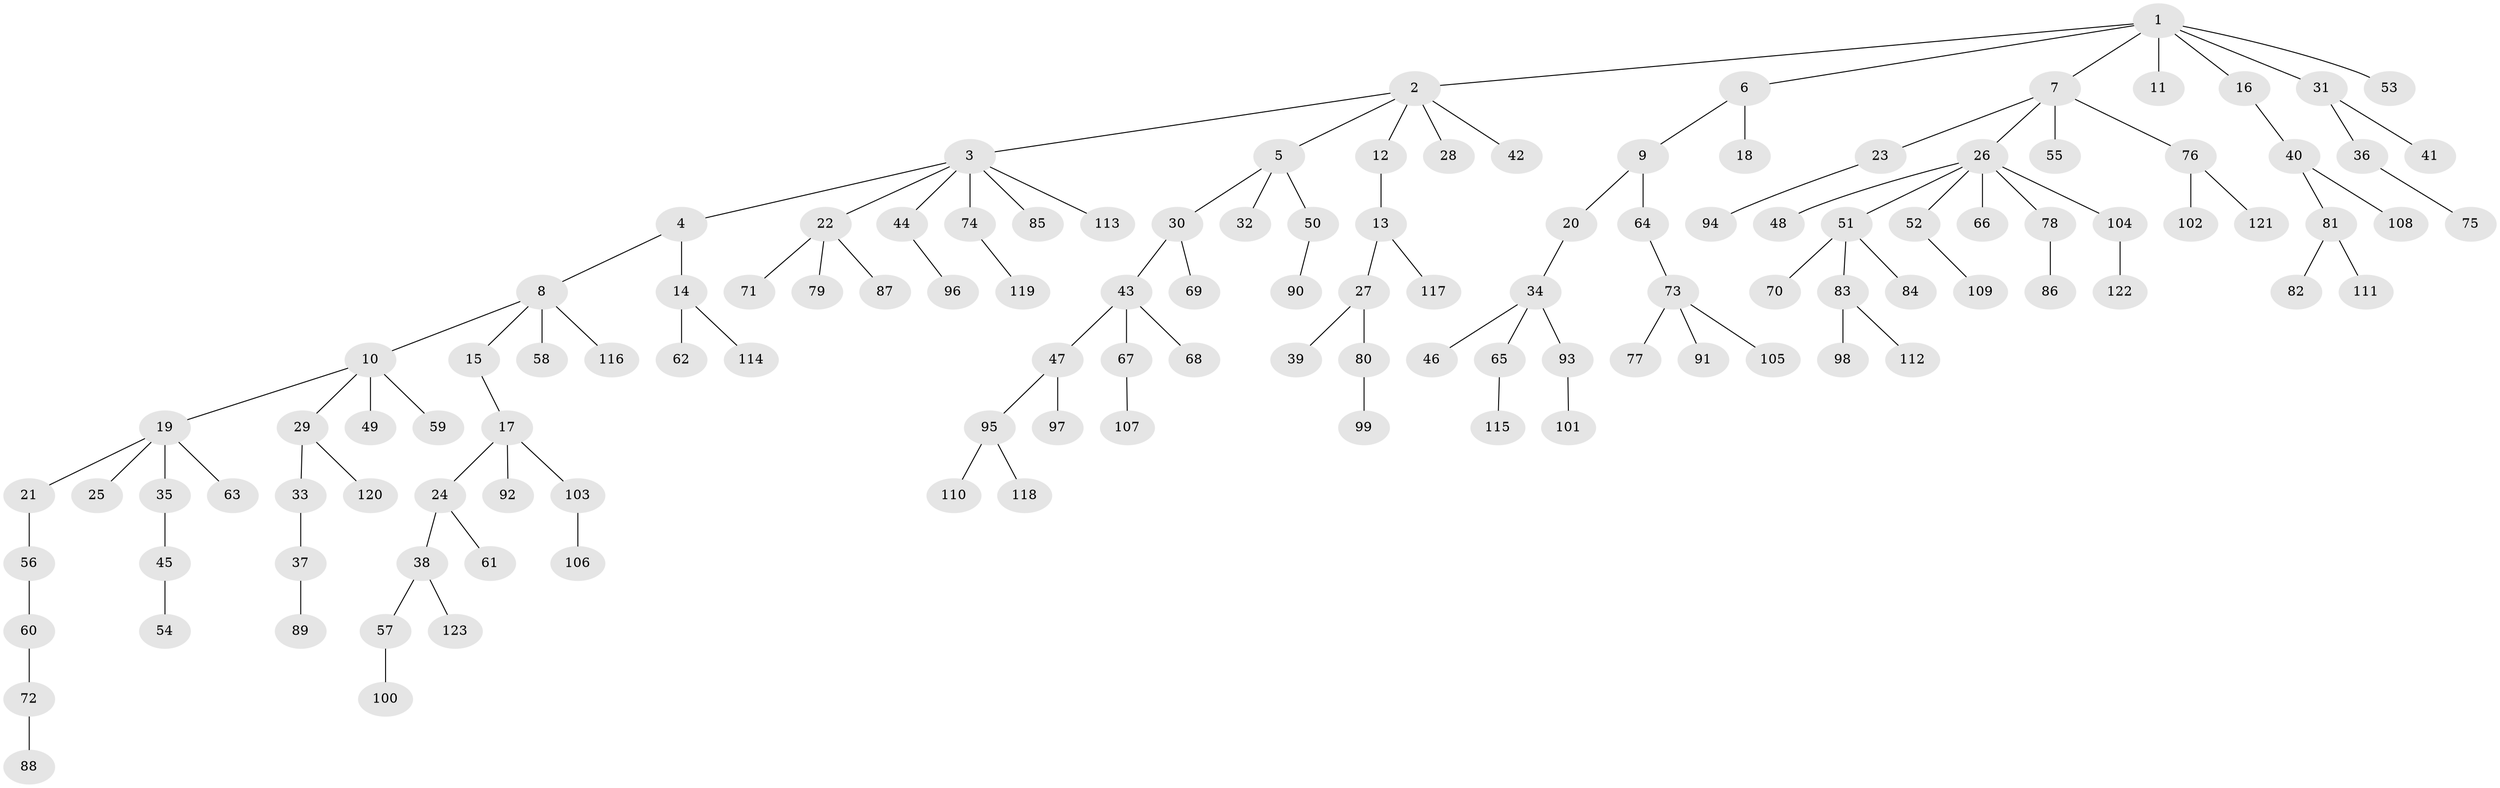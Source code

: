// coarse degree distribution, {6: 0.04, 5: 0.013333333333333334, 3: 0.12, 2: 0.32, 4: 0.05333333333333334, 1: 0.4533333333333333}
// Generated by graph-tools (version 1.1) at 2025/51/03/04/25 22:51:25]
// undirected, 123 vertices, 122 edges
graph export_dot {
  node [color=gray90,style=filled];
  1;
  2;
  3;
  4;
  5;
  6;
  7;
  8;
  9;
  10;
  11;
  12;
  13;
  14;
  15;
  16;
  17;
  18;
  19;
  20;
  21;
  22;
  23;
  24;
  25;
  26;
  27;
  28;
  29;
  30;
  31;
  32;
  33;
  34;
  35;
  36;
  37;
  38;
  39;
  40;
  41;
  42;
  43;
  44;
  45;
  46;
  47;
  48;
  49;
  50;
  51;
  52;
  53;
  54;
  55;
  56;
  57;
  58;
  59;
  60;
  61;
  62;
  63;
  64;
  65;
  66;
  67;
  68;
  69;
  70;
  71;
  72;
  73;
  74;
  75;
  76;
  77;
  78;
  79;
  80;
  81;
  82;
  83;
  84;
  85;
  86;
  87;
  88;
  89;
  90;
  91;
  92;
  93;
  94;
  95;
  96;
  97;
  98;
  99;
  100;
  101;
  102;
  103;
  104;
  105;
  106;
  107;
  108;
  109;
  110;
  111;
  112;
  113;
  114;
  115;
  116;
  117;
  118;
  119;
  120;
  121;
  122;
  123;
  1 -- 2;
  1 -- 6;
  1 -- 7;
  1 -- 11;
  1 -- 16;
  1 -- 31;
  1 -- 53;
  2 -- 3;
  2 -- 5;
  2 -- 12;
  2 -- 28;
  2 -- 42;
  3 -- 4;
  3 -- 22;
  3 -- 44;
  3 -- 74;
  3 -- 85;
  3 -- 113;
  4 -- 8;
  4 -- 14;
  5 -- 30;
  5 -- 32;
  5 -- 50;
  6 -- 9;
  6 -- 18;
  7 -- 23;
  7 -- 26;
  7 -- 55;
  7 -- 76;
  8 -- 10;
  8 -- 15;
  8 -- 58;
  8 -- 116;
  9 -- 20;
  9 -- 64;
  10 -- 19;
  10 -- 29;
  10 -- 49;
  10 -- 59;
  12 -- 13;
  13 -- 27;
  13 -- 117;
  14 -- 62;
  14 -- 114;
  15 -- 17;
  16 -- 40;
  17 -- 24;
  17 -- 92;
  17 -- 103;
  19 -- 21;
  19 -- 25;
  19 -- 35;
  19 -- 63;
  20 -- 34;
  21 -- 56;
  22 -- 71;
  22 -- 79;
  22 -- 87;
  23 -- 94;
  24 -- 38;
  24 -- 61;
  26 -- 48;
  26 -- 51;
  26 -- 52;
  26 -- 66;
  26 -- 78;
  26 -- 104;
  27 -- 39;
  27 -- 80;
  29 -- 33;
  29 -- 120;
  30 -- 43;
  30 -- 69;
  31 -- 36;
  31 -- 41;
  33 -- 37;
  34 -- 46;
  34 -- 65;
  34 -- 93;
  35 -- 45;
  36 -- 75;
  37 -- 89;
  38 -- 57;
  38 -- 123;
  40 -- 81;
  40 -- 108;
  43 -- 47;
  43 -- 67;
  43 -- 68;
  44 -- 96;
  45 -- 54;
  47 -- 95;
  47 -- 97;
  50 -- 90;
  51 -- 70;
  51 -- 83;
  51 -- 84;
  52 -- 109;
  56 -- 60;
  57 -- 100;
  60 -- 72;
  64 -- 73;
  65 -- 115;
  67 -- 107;
  72 -- 88;
  73 -- 77;
  73 -- 91;
  73 -- 105;
  74 -- 119;
  76 -- 102;
  76 -- 121;
  78 -- 86;
  80 -- 99;
  81 -- 82;
  81 -- 111;
  83 -- 98;
  83 -- 112;
  93 -- 101;
  95 -- 110;
  95 -- 118;
  103 -- 106;
  104 -- 122;
}
